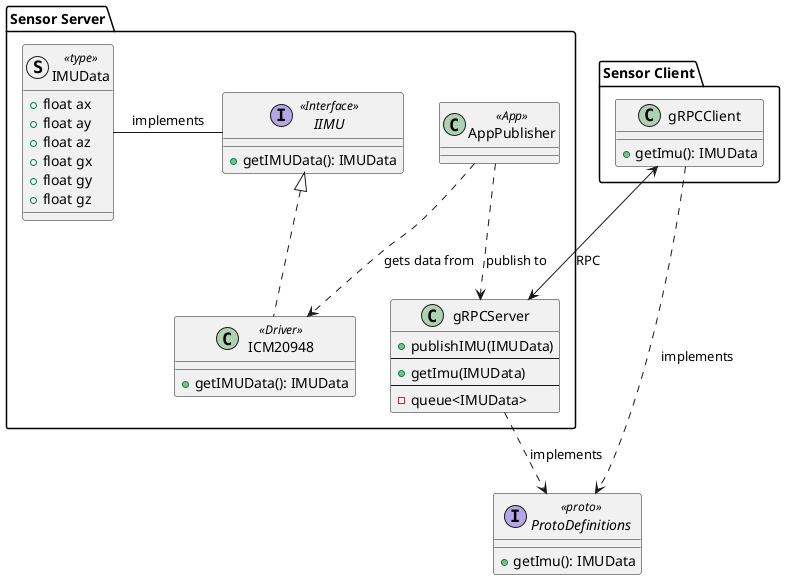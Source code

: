 @startuml IMU Server


package "Sensor Server" {

    class AppPublisher<<App>> {
    }

    struct IMUData<<type>> {
        +float ax
        +float ay
        +float az
        +float gx
        +float gy
        +float gz
    }

    interface IIMU<<Interface>>  {
        +getIMUData(): IMUData
    }

    class ICM20948<<Driver>> {
        +getIMUData(): IMUData
    }

    class gRPCServer {
        +publishIMU(IMUData)
        ---
        +getImu(IMUData)
        ---
        -queue<IMUData>
    }


    IMUData - IIMU: implements
    AppPublisher ..> gRPCServer: publish to
    AppPublisher ..> ICM20948: gets data from

    IIMU <|.. ICM20948
}

interface ProtoDefinitions<<proto>> {
    +getImu(): IMUData
}

package "Sensor Client" {
    class gRPCClient {
        +getImu(): IMUData
    }
}


gRPCClient <--> gRPCServer: RPC

gRPCServer ..> ProtoDefinitions: implements
gRPCClient ..> ProtoDefinitions: implements

@enduml